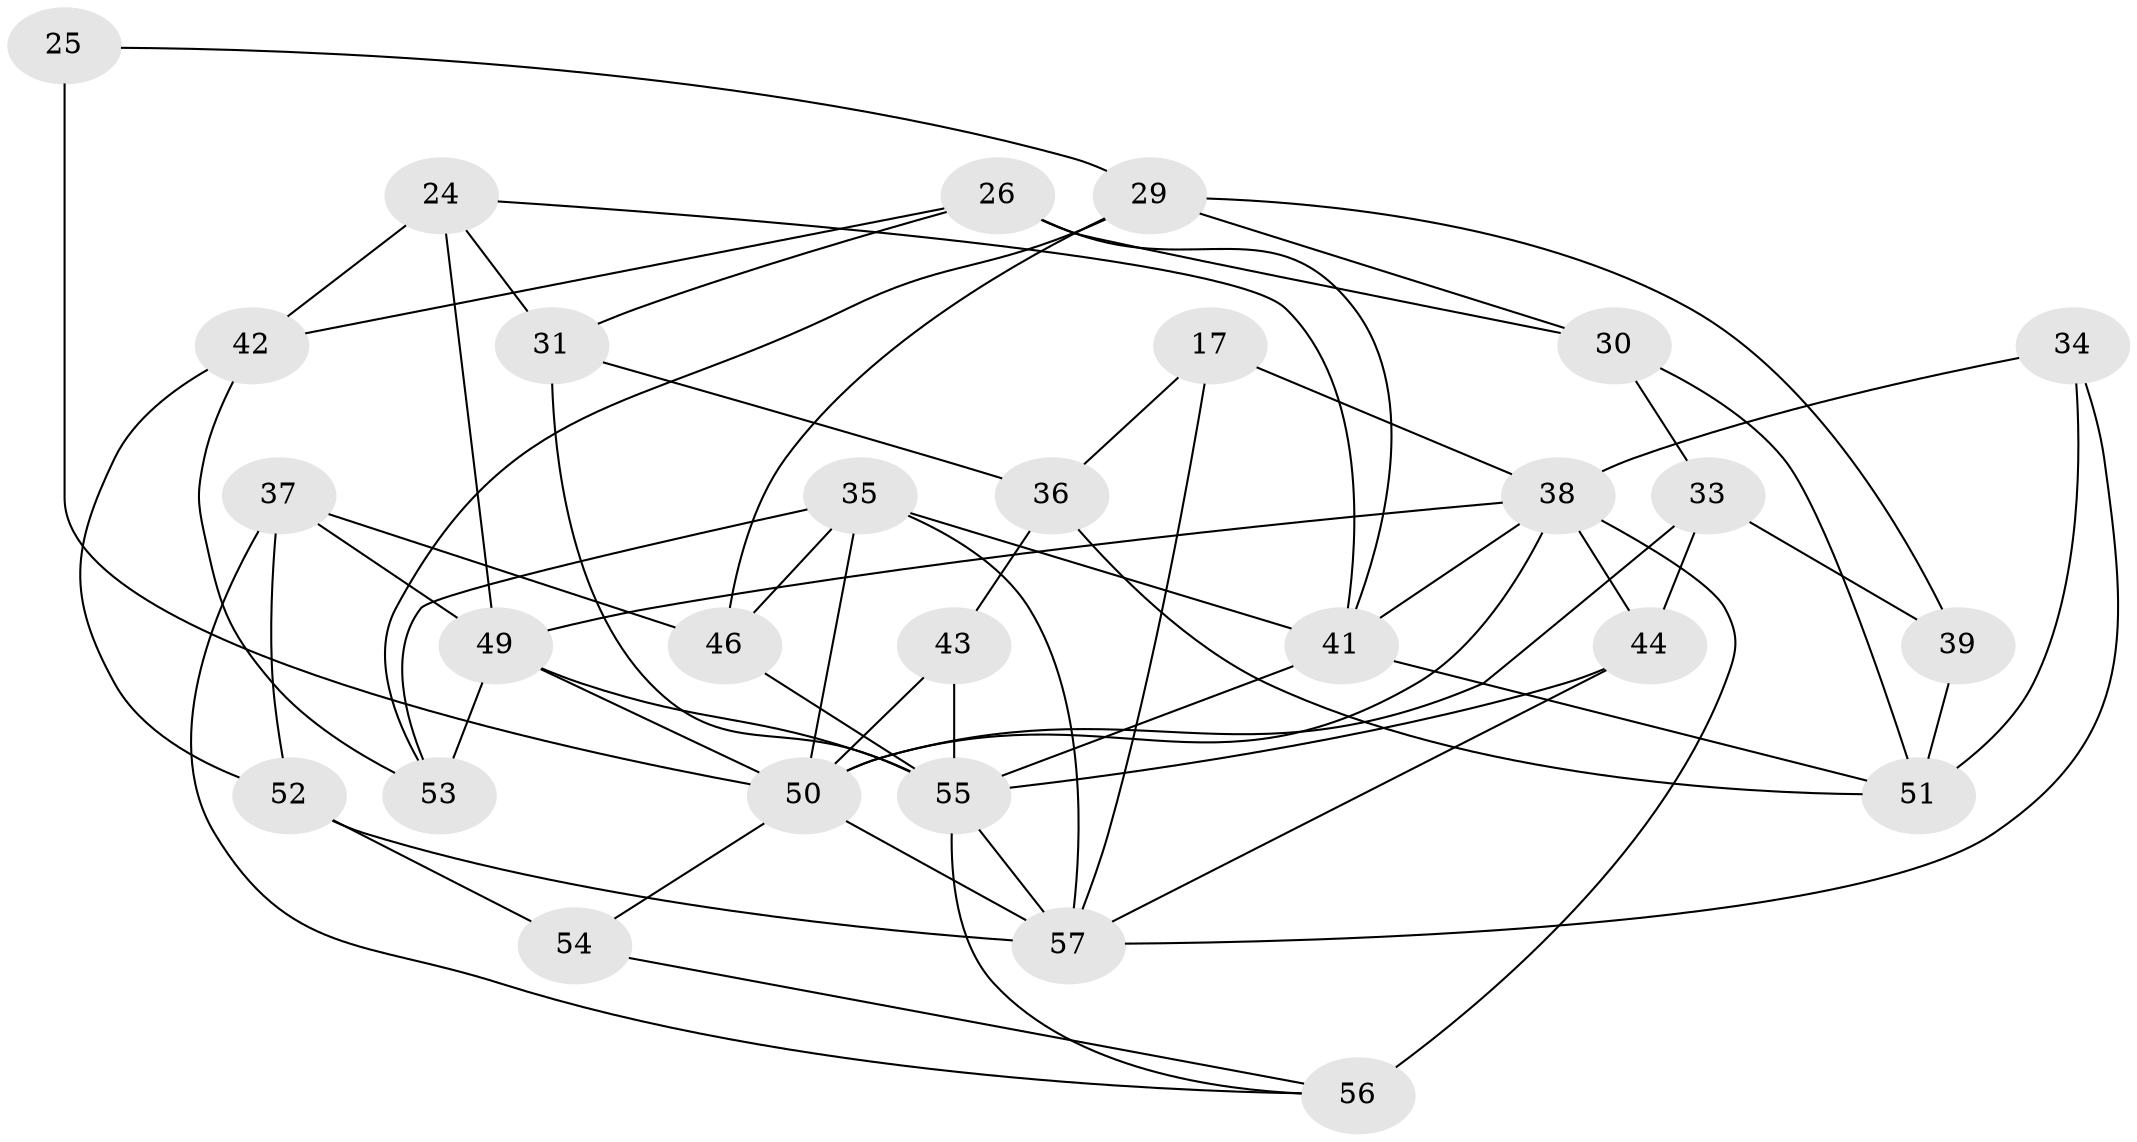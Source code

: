 // original degree distribution, {4: 1.0}
// Generated by graph-tools (version 1.1) at 2025/57/03/09/25 04:57:33]
// undirected, 28 vertices, 63 edges
graph export_dot {
graph [start="1"]
  node [color=gray90,style=filled];
  17;
  24;
  25;
  26;
  29 [super="+27"];
  30;
  31;
  33;
  34 [super="+21"];
  35 [super="+2+14"];
  36;
  37;
  38 [super="+28+16"];
  39;
  41 [super="+7+13"];
  42;
  43;
  44;
  46 [super="+45"];
  49 [super="+19"];
  50 [super="+1+32+40"];
  51 [super="+15"];
  52 [super="+8"];
  53;
  54;
  55 [super="+11+47+23"];
  56 [super="+5"];
  57 [super="+20+48"];
  17 -- 36;
  17 -- 57 [weight=2];
  17 -- 38;
  24 -- 49;
  24 -- 31;
  24 -- 42;
  24 -- 41;
  25 -- 29;
  25 -- 50 [weight=3];
  26 -- 31;
  26 -- 30;
  26 -- 42;
  26 -- 41;
  29 -- 39 [weight=2];
  29 -- 53;
  29 -- 46;
  29 -- 30;
  30 -- 51;
  30 -- 33;
  31 -- 36;
  31 -- 55;
  33 -- 39;
  33 -- 50;
  33 -- 44;
  34 -- 57 [weight=2];
  34 -- 51 [weight=2];
  34 -- 38 [weight=2];
  35 -- 53;
  35 -- 46 [weight=2];
  35 -- 57;
  35 -- 50 [weight=3];
  35 -- 41;
  36 -- 43;
  36 -- 51;
  37 -- 46;
  37 -- 56;
  37 -- 52;
  37 -- 49;
  38 -- 44;
  38 -- 56 [weight=3];
  38 -- 50;
  38 -- 49;
  38 -- 41;
  39 -- 51;
  41 -- 51;
  41 -- 55 [weight=3];
  42 -- 52;
  42 -- 53;
  43 -- 50 [weight=2];
  43 -- 55;
  44 -- 57;
  44 -- 55;
  46 -- 55 [weight=2];
  49 -- 50 [weight=2];
  49 -- 53;
  49 -- 55 [weight=2];
  50 -- 54;
  50 -- 57 [weight=3];
  52 -- 54 [weight=2];
  52 -- 57 [weight=2];
  54 -- 56;
  55 -- 57;
  55 -- 56;
}
